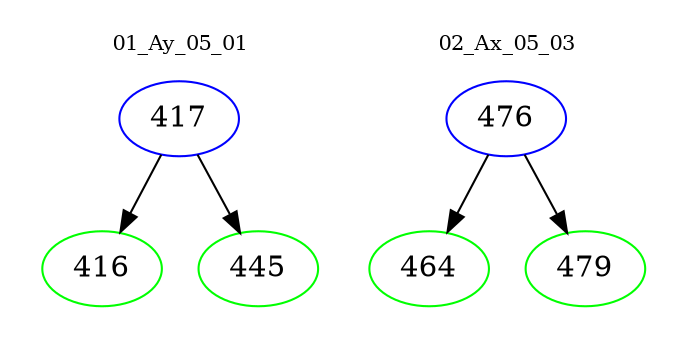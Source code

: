 digraph{
subgraph cluster_0 {
color = white
label = "01_Ay_05_01";
fontsize=10;
T0_417 [label="417", color="blue"]
T0_417 -> T0_416 [color="black"]
T0_416 [label="416", color="green"]
T0_417 -> T0_445 [color="black"]
T0_445 [label="445", color="green"]
}
subgraph cluster_1 {
color = white
label = "02_Ax_05_03";
fontsize=10;
T1_476 [label="476", color="blue"]
T1_476 -> T1_464 [color="black"]
T1_464 [label="464", color="green"]
T1_476 -> T1_479 [color="black"]
T1_479 [label="479", color="green"]
}
}
